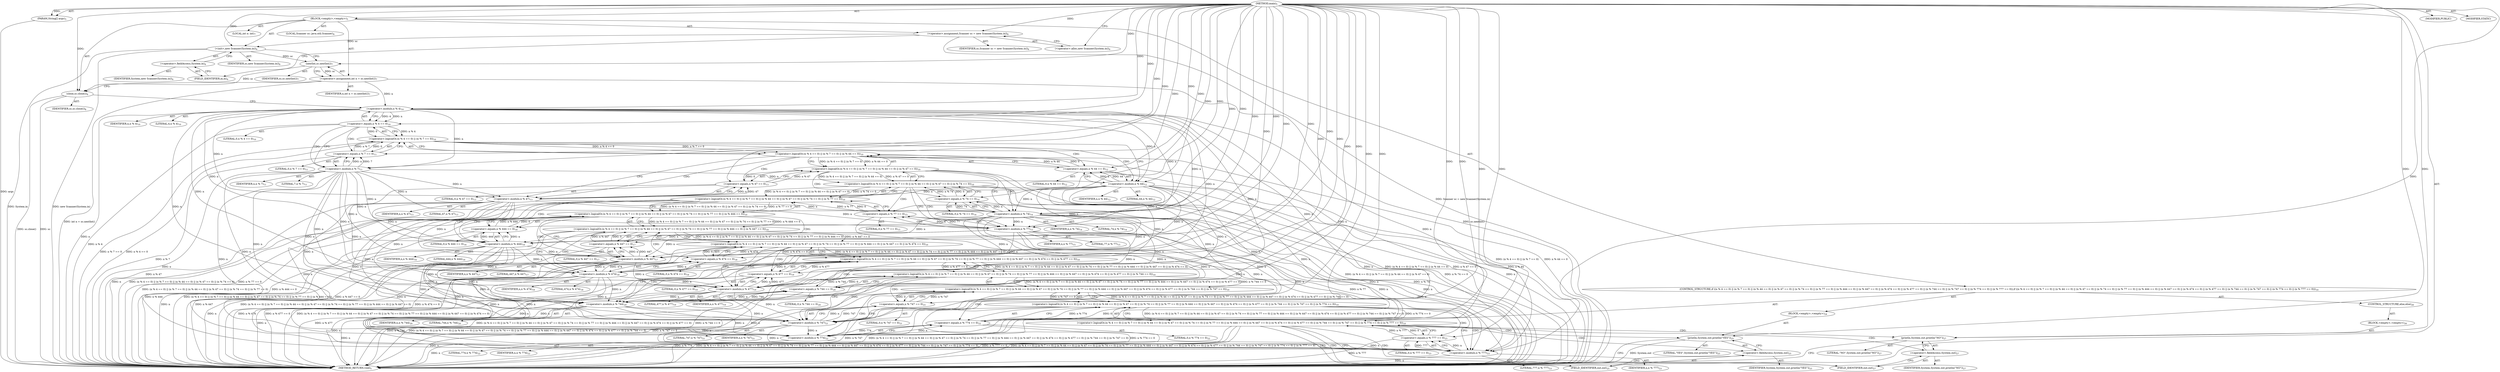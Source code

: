 digraph "main" {  
"19" [label = <(METHOD,main)<SUB>5</SUB>> ]
"20" [label = <(PARAM,String[] args)<SUB>5</SUB>> ]
"21" [label = <(BLOCK,&lt;empty&gt;,&lt;empty&gt;)<SUB>5</SUB>> ]
"4" [label = <(LOCAL,Scanner sc: java.util.Scanner)<SUB>6</SUB>> ]
"22" [label = <(&lt;operator&gt;.assignment,Scanner sc = new Scanner(System.in))<SUB>6</SUB>> ]
"23" [label = <(IDENTIFIER,sc,Scanner sc = new Scanner(System.in))<SUB>6</SUB>> ]
"24" [label = <(&lt;operator&gt;.alloc,new Scanner(System.in))<SUB>6</SUB>> ]
"25" [label = <(&lt;init&gt;,new Scanner(System.in))<SUB>6</SUB>> ]
"3" [label = <(IDENTIFIER,sc,new Scanner(System.in))<SUB>6</SUB>> ]
"26" [label = <(&lt;operator&gt;.fieldAccess,System.in)<SUB>6</SUB>> ]
"27" [label = <(IDENTIFIER,System,new Scanner(System.in))<SUB>6</SUB>> ]
"28" [label = <(FIELD_IDENTIFIER,in,in)<SUB>6</SUB>> ]
"29" [label = <(LOCAL,int n: int)<SUB>7</SUB>> ]
"30" [label = <(&lt;operator&gt;.assignment,int n = sc.nextInt())<SUB>7</SUB>> ]
"31" [label = <(IDENTIFIER,n,int n = sc.nextInt())<SUB>7</SUB>> ]
"32" [label = <(nextInt,sc.nextInt())<SUB>7</SUB>> ]
"33" [label = <(IDENTIFIER,sc,sc.nextInt())<SUB>7</SUB>> ]
"34" [label = <(close,sc.close())<SUB>8</SUB>> ]
"35" [label = <(IDENTIFIER,sc,sc.close())<SUB>8</SUB>> ]
"36" [label = <(CONTROL_STRUCTURE,if ((n % 4 == 0) || (n % 7 == 0) || (n % 44 == 0) || (n % 47 == 0) || (n % 74 == 0) || (n % 77 == 0) || (n % 444 == 0) || (n % 447 == 0) || (n % 474 == 0) || (n % 477 == 0) || (n % 744 == 0) || (n % 747 == 0) || (n % 774 == 0) || (n % 777 == 0)),if ((n % 4 == 0) || (n % 7 == 0) || (n % 44 == 0) || (n % 47 == 0) || (n % 74 == 0) || (n % 77 == 0) || (n % 444 == 0) || (n % 447 == 0) || (n % 474 == 0) || (n % 477 == 0) || (n % 744 == 0) || (n % 747 == 0) || (n % 774 == 0) || (n % 777 == 0)))<SUB>10</SUB>> ]
"37" [label = <(&lt;operator&gt;.logicalOr,(n % 4 == 0) || (n % 7 == 0) || (n % 44 == 0) || (n % 47 == 0) || (n % 74 == 0) || (n % 77 == 0) || (n % 444 == 0) || (n % 447 == 0) || (n % 474 == 0) || (n % 477 == 0) || (n % 744 == 0) || (n % 747 == 0) || (n % 774 == 0) || (n % 777 == 0))<SUB>10</SUB>> ]
"38" [label = <(&lt;operator&gt;.logicalOr,(n % 4 == 0) || (n % 7 == 0) || (n % 44 == 0) || (n % 47 == 0) || (n % 74 == 0) || (n % 77 == 0) || (n % 444 == 0) || (n % 447 == 0) || (n % 474 == 0) || (n % 477 == 0) || (n % 744 == 0) || (n % 747 == 0) || (n % 774 == 0))<SUB>10</SUB>> ]
"39" [label = <(&lt;operator&gt;.logicalOr,(n % 4 == 0) || (n % 7 == 0) || (n % 44 == 0) || (n % 47 == 0) || (n % 74 == 0) || (n % 77 == 0) || (n % 444 == 0) || (n % 447 == 0) || (n % 474 == 0) || (n % 477 == 0) || (n % 744 == 0) || (n % 747 == 0))<SUB>10</SUB>> ]
"40" [label = <(&lt;operator&gt;.logicalOr,(n % 4 == 0) || (n % 7 == 0) || (n % 44 == 0) || (n % 47 == 0) || (n % 74 == 0) || (n % 77 == 0) || (n % 444 == 0) || (n % 447 == 0) || (n % 474 == 0) || (n % 477 == 0) || (n % 744 == 0))<SUB>10</SUB>> ]
"41" [label = <(&lt;operator&gt;.logicalOr,(n % 4 == 0) || (n % 7 == 0) || (n % 44 == 0) || (n % 47 == 0) || (n % 74 == 0) || (n % 77 == 0) || (n % 444 == 0) || (n % 447 == 0) || (n % 474 == 0) || (n % 477 == 0))<SUB>10</SUB>> ]
"42" [label = <(&lt;operator&gt;.logicalOr,(n % 4 == 0) || (n % 7 == 0) || (n % 44 == 0) || (n % 47 == 0) || (n % 74 == 0) || (n % 77 == 0) || (n % 444 == 0) || (n % 447 == 0) || (n % 474 == 0))<SUB>10</SUB>> ]
"43" [label = <(&lt;operator&gt;.logicalOr,(n % 4 == 0) || (n % 7 == 0) || (n % 44 == 0) || (n % 47 == 0) || (n % 74 == 0) || (n % 77 == 0) || (n % 444 == 0) || (n % 447 == 0))<SUB>10</SUB>> ]
"44" [label = <(&lt;operator&gt;.logicalOr,(n % 4 == 0) || (n % 7 == 0) || (n % 44 == 0) || (n % 47 == 0) || (n % 74 == 0) || (n % 77 == 0) || (n % 444 == 0))<SUB>10</SUB>> ]
"45" [label = <(&lt;operator&gt;.logicalOr,(n % 4 == 0) || (n % 7 == 0) || (n % 44 == 0) || (n % 47 == 0) || (n % 74 == 0) || (n % 77 == 0))<SUB>10</SUB>> ]
"46" [label = <(&lt;operator&gt;.logicalOr,(n % 4 == 0) || (n % 7 == 0) || (n % 44 == 0) || (n % 47 == 0) || (n % 74 == 0))<SUB>10</SUB>> ]
"47" [label = <(&lt;operator&gt;.logicalOr,(n % 4 == 0) || (n % 7 == 0) || (n % 44 == 0) || (n % 47 == 0))<SUB>10</SUB>> ]
"48" [label = <(&lt;operator&gt;.logicalOr,(n % 4 == 0) || (n % 7 == 0) || (n % 44 == 0))<SUB>10</SUB>> ]
"49" [label = <(&lt;operator&gt;.logicalOr,(n % 4 == 0) || (n % 7 == 0))<SUB>10</SUB>> ]
"50" [label = <(&lt;operator&gt;.equals,n % 4 == 0)<SUB>10</SUB>> ]
"51" [label = <(&lt;operator&gt;.modulo,n % 4)<SUB>10</SUB>> ]
"52" [label = <(IDENTIFIER,n,n % 4)<SUB>10</SUB>> ]
"53" [label = <(LITERAL,4,n % 4)<SUB>10</SUB>> ]
"54" [label = <(LITERAL,0,n % 4 == 0)<SUB>10</SUB>> ]
"55" [label = <(&lt;operator&gt;.equals,n % 7 == 0)<SUB>11</SUB>> ]
"56" [label = <(&lt;operator&gt;.modulo,n % 7)<SUB>11</SUB>> ]
"57" [label = <(IDENTIFIER,n,n % 7)<SUB>11</SUB>> ]
"58" [label = <(LITERAL,7,n % 7)<SUB>11</SUB>> ]
"59" [label = <(LITERAL,0,n % 7 == 0)<SUB>11</SUB>> ]
"60" [label = <(&lt;operator&gt;.equals,n % 44 == 0)<SUB>12</SUB>> ]
"61" [label = <(&lt;operator&gt;.modulo,n % 44)<SUB>12</SUB>> ]
"62" [label = <(IDENTIFIER,n,n % 44)<SUB>12</SUB>> ]
"63" [label = <(LITERAL,44,n % 44)<SUB>12</SUB>> ]
"64" [label = <(LITERAL,0,n % 44 == 0)<SUB>12</SUB>> ]
"65" [label = <(&lt;operator&gt;.equals,n % 47 == 0)<SUB>13</SUB>> ]
"66" [label = <(&lt;operator&gt;.modulo,n % 47)<SUB>13</SUB>> ]
"67" [label = <(IDENTIFIER,n,n % 47)<SUB>13</SUB>> ]
"68" [label = <(LITERAL,47,n % 47)<SUB>13</SUB>> ]
"69" [label = <(LITERAL,0,n % 47 == 0)<SUB>13</SUB>> ]
"70" [label = <(&lt;operator&gt;.equals,n % 74 == 0)<SUB>14</SUB>> ]
"71" [label = <(&lt;operator&gt;.modulo,n % 74)<SUB>14</SUB>> ]
"72" [label = <(IDENTIFIER,n,n % 74)<SUB>14</SUB>> ]
"73" [label = <(LITERAL,74,n % 74)<SUB>14</SUB>> ]
"74" [label = <(LITERAL,0,n % 74 == 0)<SUB>14</SUB>> ]
"75" [label = <(&lt;operator&gt;.equals,n % 77 == 0)<SUB>15</SUB>> ]
"76" [label = <(&lt;operator&gt;.modulo,n % 77)<SUB>15</SUB>> ]
"77" [label = <(IDENTIFIER,n,n % 77)<SUB>15</SUB>> ]
"78" [label = <(LITERAL,77,n % 77)<SUB>15</SUB>> ]
"79" [label = <(LITERAL,0,n % 77 == 0)<SUB>15</SUB>> ]
"80" [label = <(&lt;operator&gt;.equals,n % 444 == 0)<SUB>16</SUB>> ]
"81" [label = <(&lt;operator&gt;.modulo,n % 444)<SUB>16</SUB>> ]
"82" [label = <(IDENTIFIER,n,n % 444)<SUB>16</SUB>> ]
"83" [label = <(LITERAL,444,n % 444)<SUB>16</SUB>> ]
"84" [label = <(LITERAL,0,n % 444 == 0)<SUB>16</SUB>> ]
"85" [label = <(&lt;operator&gt;.equals,n % 447 == 0)<SUB>17</SUB>> ]
"86" [label = <(&lt;operator&gt;.modulo,n % 447)<SUB>17</SUB>> ]
"87" [label = <(IDENTIFIER,n,n % 447)<SUB>17</SUB>> ]
"88" [label = <(LITERAL,447,n % 447)<SUB>17</SUB>> ]
"89" [label = <(LITERAL,0,n % 447 == 0)<SUB>17</SUB>> ]
"90" [label = <(&lt;operator&gt;.equals,n % 474 == 0)<SUB>18</SUB>> ]
"91" [label = <(&lt;operator&gt;.modulo,n % 474)<SUB>18</SUB>> ]
"92" [label = <(IDENTIFIER,n,n % 474)<SUB>18</SUB>> ]
"93" [label = <(LITERAL,474,n % 474)<SUB>18</SUB>> ]
"94" [label = <(LITERAL,0,n % 474 == 0)<SUB>18</SUB>> ]
"95" [label = <(&lt;operator&gt;.equals,n % 477 == 0)<SUB>19</SUB>> ]
"96" [label = <(&lt;operator&gt;.modulo,n % 477)<SUB>19</SUB>> ]
"97" [label = <(IDENTIFIER,n,n % 477)<SUB>19</SUB>> ]
"98" [label = <(LITERAL,477,n % 477)<SUB>19</SUB>> ]
"99" [label = <(LITERAL,0,n % 477 == 0)<SUB>19</SUB>> ]
"100" [label = <(&lt;operator&gt;.equals,n % 744 == 0)<SUB>20</SUB>> ]
"101" [label = <(&lt;operator&gt;.modulo,n % 744)<SUB>20</SUB>> ]
"102" [label = <(IDENTIFIER,n,n % 744)<SUB>20</SUB>> ]
"103" [label = <(LITERAL,744,n % 744)<SUB>20</SUB>> ]
"104" [label = <(LITERAL,0,n % 744 == 0)<SUB>20</SUB>> ]
"105" [label = <(&lt;operator&gt;.equals,n % 747 == 0)<SUB>21</SUB>> ]
"106" [label = <(&lt;operator&gt;.modulo,n % 747)<SUB>21</SUB>> ]
"107" [label = <(IDENTIFIER,n,n % 747)<SUB>21</SUB>> ]
"108" [label = <(LITERAL,747,n % 747)<SUB>21</SUB>> ]
"109" [label = <(LITERAL,0,n % 747 == 0)<SUB>21</SUB>> ]
"110" [label = <(&lt;operator&gt;.equals,n % 774 == 0)<SUB>22</SUB>> ]
"111" [label = <(&lt;operator&gt;.modulo,n % 774)<SUB>22</SUB>> ]
"112" [label = <(IDENTIFIER,n,n % 774)<SUB>22</SUB>> ]
"113" [label = <(LITERAL,774,n % 774)<SUB>22</SUB>> ]
"114" [label = <(LITERAL,0,n % 774 == 0)<SUB>22</SUB>> ]
"115" [label = <(&lt;operator&gt;.equals,n % 777 == 0)<SUB>23</SUB>> ]
"116" [label = <(&lt;operator&gt;.modulo,n % 777)<SUB>23</SUB>> ]
"117" [label = <(IDENTIFIER,n,n % 777)<SUB>23</SUB>> ]
"118" [label = <(LITERAL,777,n % 777)<SUB>23</SUB>> ]
"119" [label = <(LITERAL,0,n % 777 == 0)<SUB>23</SUB>> ]
"120" [label = <(BLOCK,&lt;empty&gt;,&lt;empty&gt;)<SUB>24</SUB>> ]
"121" [label = <(println,System.out.println(&quot;YES&quot;))<SUB>25</SUB>> ]
"122" [label = <(&lt;operator&gt;.fieldAccess,System.out)<SUB>25</SUB>> ]
"123" [label = <(IDENTIFIER,System,System.out.println(&quot;YES&quot;))<SUB>25</SUB>> ]
"124" [label = <(FIELD_IDENTIFIER,out,out)<SUB>25</SUB>> ]
"125" [label = <(LITERAL,&quot;YES&quot;,System.out.println(&quot;YES&quot;))<SUB>25</SUB>> ]
"126" [label = <(CONTROL_STRUCTURE,else,else)<SUB>26</SUB>> ]
"127" [label = <(BLOCK,&lt;empty&gt;,&lt;empty&gt;)<SUB>26</SUB>> ]
"128" [label = <(println,System.out.println(&quot;NO&quot;))<SUB>27</SUB>> ]
"129" [label = <(&lt;operator&gt;.fieldAccess,System.out)<SUB>27</SUB>> ]
"130" [label = <(IDENTIFIER,System,System.out.println(&quot;NO&quot;))<SUB>27</SUB>> ]
"131" [label = <(FIELD_IDENTIFIER,out,out)<SUB>27</SUB>> ]
"132" [label = <(LITERAL,&quot;NO&quot;,System.out.println(&quot;NO&quot;))<SUB>27</SUB>> ]
"133" [label = <(MODIFIER,PUBLIC)> ]
"134" [label = <(MODIFIER,STATIC)> ]
"135" [label = <(METHOD_RETURN,void)<SUB>5</SUB>> ]
  "19" -> "20"  [ label = "AST: "] 
  "19" -> "21"  [ label = "AST: "] 
  "19" -> "133"  [ label = "AST: "] 
  "19" -> "134"  [ label = "AST: "] 
  "19" -> "135"  [ label = "AST: "] 
  "21" -> "4"  [ label = "AST: "] 
  "21" -> "22"  [ label = "AST: "] 
  "21" -> "25"  [ label = "AST: "] 
  "21" -> "29"  [ label = "AST: "] 
  "21" -> "30"  [ label = "AST: "] 
  "21" -> "34"  [ label = "AST: "] 
  "21" -> "36"  [ label = "AST: "] 
  "22" -> "23"  [ label = "AST: "] 
  "22" -> "24"  [ label = "AST: "] 
  "25" -> "3"  [ label = "AST: "] 
  "25" -> "26"  [ label = "AST: "] 
  "26" -> "27"  [ label = "AST: "] 
  "26" -> "28"  [ label = "AST: "] 
  "30" -> "31"  [ label = "AST: "] 
  "30" -> "32"  [ label = "AST: "] 
  "32" -> "33"  [ label = "AST: "] 
  "34" -> "35"  [ label = "AST: "] 
  "36" -> "37"  [ label = "AST: "] 
  "36" -> "120"  [ label = "AST: "] 
  "36" -> "126"  [ label = "AST: "] 
  "37" -> "38"  [ label = "AST: "] 
  "37" -> "115"  [ label = "AST: "] 
  "38" -> "39"  [ label = "AST: "] 
  "38" -> "110"  [ label = "AST: "] 
  "39" -> "40"  [ label = "AST: "] 
  "39" -> "105"  [ label = "AST: "] 
  "40" -> "41"  [ label = "AST: "] 
  "40" -> "100"  [ label = "AST: "] 
  "41" -> "42"  [ label = "AST: "] 
  "41" -> "95"  [ label = "AST: "] 
  "42" -> "43"  [ label = "AST: "] 
  "42" -> "90"  [ label = "AST: "] 
  "43" -> "44"  [ label = "AST: "] 
  "43" -> "85"  [ label = "AST: "] 
  "44" -> "45"  [ label = "AST: "] 
  "44" -> "80"  [ label = "AST: "] 
  "45" -> "46"  [ label = "AST: "] 
  "45" -> "75"  [ label = "AST: "] 
  "46" -> "47"  [ label = "AST: "] 
  "46" -> "70"  [ label = "AST: "] 
  "47" -> "48"  [ label = "AST: "] 
  "47" -> "65"  [ label = "AST: "] 
  "48" -> "49"  [ label = "AST: "] 
  "48" -> "60"  [ label = "AST: "] 
  "49" -> "50"  [ label = "AST: "] 
  "49" -> "55"  [ label = "AST: "] 
  "50" -> "51"  [ label = "AST: "] 
  "50" -> "54"  [ label = "AST: "] 
  "51" -> "52"  [ label = "AST: "] 
  "51" -> "53"  [ label = "AST: "] 
  "55" -> "56"  [ label = "AST: "] 
  "55" -> "59"  [ label = "AST: "] 
  "56" -> "57"  [ label = "AST: "] 
  "56" -> "58"  [ label = "AST: "] 
  "60" -> "61"  [ label = "AST: "] 
  "60" -> "64"  [ label = "AST: "] 
  "61" -> "62"  [ label = "AST: "] 
  "61" -> "63"  [ label = "AST: "] 
  "65" -> "66"  [ label = "AST: "] 
  "65" -> "69"  [ label = "AST: "] 
  "66" -> "67"  [ label = "AST: "] 
  "66" -> "68"  [ label = "AST: "] 
  "70" -> "71"  [ label = "AST: "] 
  "70" -> "74"  [ label = "AST: "] 
  "71" -> "72"  [ label = "AST: "] 
  "71" -> "73"  [ label = "AST: "] 
  "75" -> "76"  [ label = "AST: "] 
  "75" -> "79"  [ label = "AST: "] 
  "76" -> "77"  [ label = "AST: "] 
  "76" -> "78"  [ label = "AST: "] 
  "80" -> "81"  [ label = "AST: "] 
  "80" -> "84"  [ label = "AST: "] 
  "81" -> "82"  [ label = "AST: "] 
  "81" -> "83"  [ label = "AST: "] 
  "85" -> "86"  [ label = "AST: "] 
  "85" -> "89"  [ label = "AST: "] 
  "86" -> "87"  [ label = "AST: "] 
  "86" -> "88"  [ label = "AST: "] 
  "90" -> "91"  [ label = "AST: "] 
  "90" -> "94"  [ label = "AST: "] 
  "91" -> "92"  [ label = "AST: "] 
  "91" -> "93"  [ label = "AST: "] 
  "95" -> "96"  [ label = "AST: "] 
  "95" -> "99"  [ label = "AST: "] 
  "96" -> "97"  [ label = "AST: "] 
  "96" -> "98"  [ label = "AST: "] 
  "100" -> "101"  [ label = "AST: "] 
  "100" -> "104"  [ label = "AST: "] 
  "101" -> "102"  [ label = "AST: "] 
  "101" -> "103"  [ label = "AST: "] 
  "105" -> "106"  [ label = "AST: "] 
  "105" -> "109"  [ label = "AST: "] 
  "106" -> "107"  [ label = "AST: "] 
  "106" -> "108"  [ label = "AST: "] 
  "110" -> "111"  [ label = "AST: "] 
  "110" -> "114"  [ label = "AST: "] 
  "111" -> "112"  [ label = "AST: "] 
  "111" -> "113"  [ label = "AST: "] 
  "115" -> "116"  [ label = "AST: "] 
  "115" -> "119"  [ label = "AST: "] 
  "116" -> "117"  [ label = "AST: "] 
  "116" -> "118"  [ label = "AST: "] 
  "120" -> "121"  [ label = "AST: "] 
  "121" -> "122"  [ label = "AST: "] 
  "121" -> "125"  [ label = "AST: "] 
  "122" -> "123"  [ label = "AST: "] 
  "122" -> "124"  [ label = "AST: "] 
  "126" -> "127"  [ label = "AST: "] 
  "127" -> "128"  [ label = "AST: "] 
  "128" -> "129"  [ label = "AST: "] 
  "128" -> "132"  [ label = "AST: "] 
  "129" -> "130"  [ label = "AST: "] 
  "129" -> "131"  [ label = "AST: "] 
  "22" -> "28"  [ label = "CFG: "] 
  "25" -> "32"  [ label = "CFG: "] 
  "30" -> "34"  [ label = "CFG: "] 
  "34" -> "51"  [ label = "CFG: "] 
  "24" -> "22"  [ label = "CFG: "] 
  "26" -> "25"  [ label = "CFG: "] 
  "32" -> "30"  [ label = "CFG: "] 
  "37" -> "124"  [ label = "CFG: "] 
  "37" -> "131"  [ label = "CFG: "] 
  "28" -> "26"  [ label = "CFG: "] 
  "38" -> "37"  [ label = "CFG: "] 
  "38" -> "116"  [ label = "CFG: "] 
  "115" -> "37"  [ label = "CFG: "] 
  "121" -> "135"  [ label = "CFG: "] 
  "39" -> "38"  [ label = "CFG: "] 
  "39" -> "111"  [ label = "CFG: "] 
  "110" -> "38"  [ label = "CFG: "] 
  "116" -> "115"  [ label = "CFG: "] 
  "122" -> "121"  [ label = "CFG: "] 
  "128" -> "135"  [ label = "CFG: "] 
  "40" -> "39"  [ label = "CFG: "] 
  "40" -> "106"  [ label = "CFG: "] 
  "105" -> "39"  [ label = "CFG: "] 
  "111" -> "110"  [ label = "CFG: "] 
  "124" -> "122"  [ label = "CFG: "] 
  "129" -> "128"  [ label = "CFG: "] 
  "41" -> "40"  [ label = "CFG: "] 
  "41" -> "101"  [ label = "CFG: "] 
  "100" -> "40"  [ label = "CFG: "] 
  "106" -> "105"  [ label = "CFG: "] 
  "131" -> "129"  [ label = "CFG: "] 
  "42" -> "41"  [ label = "CFG: "] 
  "42" -> "96"  [ label = "CFG: "] 
  "95" -> "41"  [ label = "CFG: "] 
  "101" -> "100"  [ label = "CFG: "] 
  "43" -> "42"  [ label = "CFG: "] 
  "43" -> "91"  [ label = "CFG: "] 
  "90" -> "42"  [ label = "CFG: "] 
  "96" -> "95"  [ label = "CFG: "] 
  "44" -> "43"  [ label = "CFG: "] 
  "44" -> "86"  [ label = "CFG: "] 
  "85" -> "43"  [ label = "CFG: "] 
  "91" -> "90"  [ label = "CFG: "] 
  "45" -> "44"  [ label = "CFG: "] 
  "45" -> "81"  [ label = "CFG: "] 
  "80" -> "44"  [ label = "CFG: "] 
  "86" -> "85"  [ label = "CFG: "] 
  "46" -> "45"  [ label = "CFG: "] 
  "46" -> "76"  [ label = "CFG: "] 
  "75" -> "45"  [ label = "CFG: "] 
  "81" -> "80"  [ label = "CFG: "] 
  "47" -> "46"  [ label = "CFG: "] 
  "47" -> "71"  [ label = "CFG: "] 
  "70" -> "46"  [ label = "CFG: "] 
  "76" -> "75"  [ label = "CFG: "] 
  "48" -> "47"  [ label = "CFG: "] 
  "48" -> "66"  [ label = "CFG: "] 
  "65" -> "47"  [ label = "CFG: "] 
  "71" -> "70"  [ label = "CFG: "] 
  "49" -> "48"  [ label = "CFG: "] 
  "49" -> "61"  [ label = "CFG: "] 
  "60" -> "48"  [ label = "CFG: "] 
  "66" -> "65"  [ label = "CFG: "] 
  "50" -> "49"  [ label = "CFG: "] 
  "50" -> "56"  [ label = "CFG: "] 
  "55" -> "49"  [ label = "CFG: "] 
  "61" -> "60"  [ label = "CFG: "] 
  "51" -> "50"  [ label = "CFG: "] 
  "56" -> "55"  [ label = "CFG: "] 
  "19" -> "24"  [ label = "CFG: "] 
  "20" -> "135"  [ label = "DDG: args"] 
  "22" -> "135"  [ label = "DDG: Scanner sc = new Scanner(System.in)"] 
  "25" -> "135"  [ label = "DDG: System.in"] 
  "25" -> "135"  [ label = "DDG: new Scanner(System.in)"] 
  "30" -> "135"  [ label = "DDG: sc.nextInt()"] 
  "30" -> "135"  [ label = "DDG: int n = sc.nextInt()"] 
  "34" -> "135"  [ label = "DDG: sc"] 
  "34" -> "135"  [ label = "DDG: sc.close()"] 
  "51" -> "135"  [ label = "DDG: n"] 
  "50" -> "135"  [ label = "DDG: n % 4"] 
  "49" -> "135"  [ label = "DDG: n % 4 == 0"] 
  "56" -> "135"  [ label = "DDG: n"] 
  "55" -> "135"  [ label = "DDG: n % 7"] 
  "49" -> "135"  [ label = "DDG: n % 7 == 0"] 
  "48" -> "135"  [ label = "DDG: (n % 4 == 0) || (n % 7 == 0)"] 
  "61" -> "135"  [ label = "DDG: n"] 
  "60" -> "135"  [ label = "DDG: n % 44"] 
  "48" -> "135"  [ label = "DDG: n % 44 == 0"] 
  "47" -> "135"  [ label = "DDG: (n % 4 == 0) || (n % 7 == 0) || (n % 44 == 0)"] 
  "66" -> "135"  [ label = "DDG: n"] 
  "65" -> "135"  [ label = "DDG: n % 47"] 
  "47" -> "135"  [ label = "DDG: n % 47 == 0"] 
  "46" -> "135"  [ label = "DDG: (n % 4 == 0) || (n % 7 == 0) || (n % 44 == 0) || (n % 47 == 0)"] 
  "71" -> "135"  [ label = "DDG: n"] 
  "70" -> "135"  [ label = "DDG: n % 74"] 
  "46" -> "135"  [ label = "DDG: n % 74 == 0"] 
  "45" -> "135"  [ label = "DDG: (n % 4 == 0) || (n % 7 == 0) || (n % 44 == 0) || (n % 47 == 0) || (n % 74 == 0)"] 
  "76" -> "135"  [ label = "DDG: n"] 
  "75" -> "135"  [ label = "DDG: n % 77"] 
  "45" -> "135"  [ label = "DDG: n % 77 == 0"] 
  "44" -> "135"  [ label = "DDG: (n % 4 == 0) || (n % 7 == 0) || (n % 44 == 0) || (n % 47 == 0) || (n % 74 == 0) || (n % 77 == 0)"] 
  "81" -> "135"  [ label = "DDG: n"] 
  "80" -> "135"  [ label = "DDG: n % 444"] 
  "44" -> "135"  [ label = "DDG: n % 444 == 0"] 
  "43" -> "135"  [ label = "DDG: (n % 4 == 0) || (n % 7 == 0) || (n % 44 == 0) || (n % 47 == 0) || (n % 74 == 0) || (n % 77 == 0) || (n % 444 == 0)"] 
  "86" -> "135"  [ label = "DDG: n"] 
  "85" -> "135"  [ label = "DDG: n % 447"] 
  "43" -> "135"  [ label = "DDG: n % 447 == 0"] 
  "42" -> "135"  [ label = "DDG: (n % 4 == 0) || (n % 7 == 0) || (n % 44 == 0) || (n % 47 == 0) || (n % 74 == 0) || (n % 77 == 0) || (n % 444 == 0) || (n % 447 == 0)"] 
  "91" -> "135"  [ label = "DDG: n"] 
  "90" -> "135"  [ label = "DDG: n % 474"] 
  "42" -> "135"  [ label = "DDG: n % 474 == 0"] 
  "41" -> "135"  [ label = "DDG: (n % 4 == 0) || (n % 7 == 0) || (n % 44 == 0) || (n % 47 == 0) || (n % 74 == 0) || (n % 77 == 0) || (n % 444 == 0) || (n % 447 == 0) || (n % 474 == 0)"] 
  "96" -> "135"  [ label = "DDG: n"] 
  "95" -> "135"  [ label = "DDG: n % 477"] 
  "41" -> "135"  [ label = "DDG: n % 477 == 0"] 
  "40" -> "135"  [ label = "DDG: (n % 4 == 0) || (n % 7 == 0) || (n % 44 == 0) || (n % 47 == 0) || (n % 74 == 0) || (n % 77 == 0) || (n % 444 == 0) || (n % 447 == 0) || (n % 474 == 0) || (n % 477 == 0)"] 
  "101" -> "135"  [ label = "DDG: n"] 
  "100" -> "135"  [ label = "DDG: n % 744"] 
  "40" -> "135"  [ label = "DDG: n % 744 == 0"] 
  "39" -> "135"  [ label = "DDG: (n % 4 == 0) || (n % 7 == 0) || (n % 44 == 0) || (n % 47 == 0) || (n % 74 == 0) || (n % 77 == 0) || (n % 444 == 0) || (n % 447 == 0) || (n % 474 == 0) || (n % 477 == 0) || (n % 744 == 0)"] 
  "106" -> "135"  [ label = "DDG: n"] 
  "105" -> "135"  [ label = "DDG: n % 747"] 
  "39" -> "135"  [ label = "DDG: n % 747 == 0"] 
  "38" -> "135"  [ label = "DDG: (n % 4 == 0) || (n % 7 == 0) || (n % 44 == 0) || (n % 47 == 0) || (n % 74 == 0) || (n % 77 == 0) || (n % 444 == 0) || (n % 447 == 0) || (n % 474 == 0) || (n % 477 == 0) || (n % 744 == 0) || (n % 747 == 0)"] 
  "111" -> "135"  [ label = "DDG: n"] 
  "110" -> "135"  [ label = "DDG: n % 774"] 
  "38" -> "135"  [ label = "DDG: n % 774 == 0"] 
  "37" -> "135"  [ label = "DDG: (n % 4 == 0) || (n % 7 == 0) || (n % 44 == 0) || (n % 47 == 0) || (n % 74 == 0) || (n % 77 == 0) || (n % 444 == 0) || (n % 447 == 0) || (n % 474 == 0) || (n % 477 == 0) || (n % 744 == 0) || (n % 747 == 0) || (n % 774 == 0)"] 
  "116" -> "135"  [ label = "DDG: n"] 
  "115" -> "135"  [ label = "DDG: n % 777"] 
  "37" -> "135"  [ label = "DDG: n % 777 == 0"] 
  "37" -> "135"  [ label = "DDG: (n % 4 == 0) || (n % 7 == 0) || (n % 44 == 0) || (n % 47 == 0) || (n % 74 == 0) || (n % 77 == 0) || (n % 444 == 0) || (n % 447 == 0) || (n % 474 == 0) || (n % 477 == 0) || (n % 744 == 0) || (n % 747 == 0) || (n % 774 == 0) || (n % 777 == 0)"] 
  "121" -> "135"  [ label = "DDG: System.out"] 
  "19" -> "20"  [ label = "DDG: "] 
  "19" -> "22"  [ label = "DDG: "] 
  "32" -> "30"  [ label = "DDG: sc"] 
  "22" -> "25"  [ label = "DDG: sc"] 
  "19" -> "25"  [ label = "DDG: "] 
  "32" -> "34"  [ label = "DDG: sc"] 
  "19" -> "34"  [ label = "DDG: "] 
  "25" -> "32"  [ label = "DDG: sc"] 
  "19" -> "32"  [ label = "DDG: "] 
  "38" -> "37"  [ label = "DDG: (n % 4 == 0) || (n % 7 == 0) || (n % 44 == 0) || (n % 47 == 0) || (n % 74 == 0) || (n % 77 == 0) || (n % 444 == 0) || (n % 447 == 0) || (n % 474 == 0) || (n % 477 == 0) || (n % 744 == 0) || (n % 747 == 0)"] 
  "38" -> "37"  [ label = "DDG: n % 774 == 0"] 
  "115" -> "37"  [ label = "DDG: n % 777"] 
  "115" -> "37"  [ label = "DDG: 0"] 
  "39" -> "38"  [ label = "DDG: (n % 4 == 0) || (n % 7 == 0) || (n % 44 == 0) || (n % 47 == 0) || (n % 74 == 0) || (n % 77 == 0) || (n % 444 == 0) || (n % 447 == 0) || (n % 474 == 0) || (n % 477 == 0) || (n % 744 == 0)"] 
  "39" -> "38"  [ label = "DDG: n % 747 == 0"] 
  "110" -> "38"  [ label = "DDG: n % 774"] 
  "110" -> "38"  [ label = "DDG: 0"] 
  "116" -> "115"  [ label = "DDG: n"] 
  "116" -> "115"  [ label = "DDG: 777"] 
  "19" -> "115"  [ label = "DDG: "] 
  "19" -> "121"  [ label = "DDG: "] 
  "40" -> "39"  [ label = "DDG: (n % 4 == 0) || (n % 7 == 0) || (n % 44 == 0) || (n % 47 == 0) || (n % 74 == 0) || (n % 77 == 0) || (n % 444 == 0) || (n % 447 == 0) || (n % 474 == 0) || (n % 477 == 0)"] 
  "40" -> "39"  [ label = "DDG: n % 744 == 0"] 
  "105" -> "39"  [ label = "DDG: n % 747"] 
  "105" -> "39"  [ label = "DDG: 0"] 
  "111" -> "110"  [ label = "DDG: n"] 
  "111" -> "110"  [ label = "DDG: 774"] 
  "19" -> "110"  [ label = "DDG: "] 
  "51" -> "116"  [ label = "DDG: n"] 
  "56" -> "116"  [ label = "DDG: n"] 
  "61" -> "116"  [ label = "DDG: n"] 
  "66" -> "116"  [ label = "DDG: n"] 
  "71" -> "116"  [ label = "DDG: n"] 
  "76" -> "116"  [ label = "DDG: n"] 
  "81" -> "116"  [ label = "DDG: n"] 
  "86" -> "116"  [ label = "DDG: n"] 
  "91" -> "116"  [ label = "DDG: n"] 
  "96" -> "116"  [ label = "DDG: n"] 
  "101" -> "116"  [ label = "DDG: n"] 
  "106" -> "116"  [ label = "DDG: n"] 
  "111" -> "116"  [ label = "DDG: n"] 
  "19" -> "116"  [ label = "DDG: "] 
  "19" -> "128"  [ label = "DDG: "] 
  "41" -> "40"  [ label = "DDG: (n % 4 == 0) || (n % 7 == 0) || (n % 44 == 0) || (n % 47 == 0) || (n % 74 == 0) || (n % 77 == 0) || (n % 444 == 0) || (n % 447 == 0) || (n % 474 == 0)"] 
  "41" -> "40"  [ label = "DDG: n % 477 == 0"] 
  "100" -> "40"  [ label = "DDG: n % 744"] 
  "100" -> "40"  [ label = "DDG: 0"] 
  "106" -> "105"  [ label = "DDG: n"] 
  "106" -> "105"  [ label = "DDG: 747"] 
  "19" -> "105"  [ label = "DDG: "] 
  "51" -> "111"  [ label = "DDG: n"] 
  "56" -> "111"  [ label = "DDG: n"] 
  "61" -> "111"  [ label = "DDG: n"] 
  "66" -> "111"  [ label = "DDG: n"] 
  "71" -> "111"  [ label = "DDG: n"] 
  "76" -> "111"  [ label = "DDG: n"] 
  "81" -> "111"  [ label = "DDG: n"] 
  "86" -> "111"  [ label = "DDG: n"] 
  "91" -> "111"  [ label = "DDG: n"] 
  "96" -> "111"  [ label = "DDG: n"] 
  "101" -> "111"  [ label = "DDG: n"] 
  "106" -> "111"  [ label = "DDG: n"] 
  "19" -> "111"  [ label = "DDG: "] 
  "42" -> "41"  [ label = "DDG: (n % 4 == 0) || (n % 7 == 0) || (n % 44 == 0) || (n % 47 == 0) || (n % 74 == 0) || (n % 77 == 0) || (n % 444 == 0) || (n % 447 == 0)"] 
  "42" -> "41"  [ label = "DDG: n % 474 == 0"] 
  "95" -> "41"  [ label = "DDG: n % 477"] 
  "95" -> "41"  [ label = "DDG: 0"] 
  "101" -> "100"  [ label = "DDG: n"] 
  "101" -> "100"  [ label = "DDG: 744"] 
  "19" -> "100"  [ label = "DDG: "] 
  "51" -> "106"  [ label = "DDG: n"] 
  "56" -> "106"  [ label = "DDG: n"] 
  "61" -> "106"  [ label = "DDG: n"] 
  "66" -> "106"  [ label = "DDG: n"] 
  "71" -> "106"  [ label = "DDG: n"] 
  "76" -> "106"  [ label = "DDG: n"] 
  "81" -> "106"  [ label = "DDG: n"] 
  "86" -> "106"  [ label = "DDG: n"] 
  "91" -> "106"  [ label = "DDG: n"] 
  "96" -> "106"  [ label = "DDG: n"] 
  "101" -> "106"  [ label = "DDG: n"] 
  "19" -> "106"  [ label = "DDG: "] 
  "43" -> "42"  [ label = "DDG: (n % 4 == 0) || (n % 7 == 0) || (n % 44 == 0) || (n % 47 == 0) || (n % 74 == 0) || (n % 77 == 0) || (n % 444 == 0)"] 
  "43" -> "42"  [ label = "DDG: n % 447 == 0"] 
  "90" -> "42"  [ label = "DDG: n % 474"] 
  "90" -> "42"  [ label = "DDG: 0"] 
  "96" -> "95"  [ label = "DDG: n"] 
  "96" -> "95"  [ label = "DDG: 477"] 
  "19" -> "95"  [ label = "DDG: "] 
  "51" -> "101"  [ label = "DDG: n"] 
  "56" -> "101"  [ label = "DDG: n"] 
  "61" -> "101"  [ label = "DDG: n"] 
  "66" -> "101"  [ label = "DDG: n"] 
  "71" -> "101"  [ label = "DDG: n"] 
  "76" -> "101"  [ label = "DDG: n"] 
  "81" -> "101"  [ label = "DDG: n"] 
  "86" -> "101"  [ label = "DDG: n"] 
  "91" -> "101"  [ label = "DDG: n"] 
  "96" -> "101"  [ label = "DDG: n"] 
  "19" -> "101"  [ label = "DDG: "] 
  "44" -> "43"  [ label = "DDG: (n % 4 == 0) || (n % 7 == 0) || (n % 44 == 0) || (n % 47 == 0) || (n % 74 == 0) || (n % 77 == 0)"] 
  "44" -> "43"  [ label = "DDG: n % 444 == 0"] 
  "85" -> "43"  [ label = "DDG: n % 447"] 
  "85" -> "43"  [ label = "DDG: 0"] 
  "91" -> "90"  [ label = "DDG: n"] 
  "91" -> "90"  [ label = "DDG: 474"] 
  "19" -> "90"  [ label = "DDG: "] 
  "51" -> "96"  [ label = "DDG: n"] 
  "56" -> "96"  [ label = "DDG: n"] 
  "61" -> "96"  [ label = "DDG: n"] 
  "66" -> "96"  [ label = "DDG: n"] 
  "71" -> "96"  [ label = "DDG: n"] 
  "76" -> "96"  [ label = "DDG: n"] 
  "81" -> "96"  [ label = "DDG: n"] 
  "86" -> "96"  [ label = "DDG: n"] 
  "91" -> "96"  [ label = "DDG: n"] 
  "19" -> "96"  [ label = "DDG: "] 
  "45" -> "44"  [ label = "DDG: (n % 4 == 0) || (n % 7 == 0) || (n % 44 == 0) || (n % 47 == 0) || (n % 74 == 0)"] 
  "45" -> "44"  [ label = "DDG: n % 77 == 0"] 
  "80" -> "44"  [ label = "DDG: n % 444"] 
  "80" -> "44"  [ label = "DDG: 0"] 
  "86" -> "85"  [ label = "DDG: n"] 
  "86" -> "85"  [ label = "DDG: 447"] 
  "19" -> "85"  [ label = "DDG: "] 
  "51" -> "91"  [ label = "DDG: n"] 
  "56" -> "91"  [ label = "DDG: n"] 
  "61" -> "91"  [ label = "DDG: n"] 
  "66" -> "91"  [ label = "DDG: n"] 
  "71" -> "91"  [ label = "DDG: n"] 
  "76" -> "91"  [ label = "DDG: n"] 
  "81" -> "91"  [ label = "DDG: n"] 
  "86" -> "91"  [ label = "DDG: n"] 
  "19" -> "91"  [ label = "DDG: "] 
  "46" -> "45"  [ label = "DDG: (n % 4 == 0) || (n % 7 == 0) || (n % 44 == 0) || (n % 47 == 0)"] 
  "46" -> "45"  [ label = "DDG: n % 74 == 0"] 
  "75" -> "45"  [ label = "DDG: n % 77"] 
  "75" -> "45"  [ label = "DDG: 0"] 
  "81" -> "80"  [ label = "DDG: n"] 
  "81" -> "80"  [ label = "DDG: 444"] 
  "19" -> "80"  [ label = "DDG: "] 
  "51" -> "86"  [ label = "DDG: n"] 
  "56" -> "86"  [ label = "DDG: n"] 
  "61" -> "86"  [ label = "DDG: n"] 
  "66" -> "86"  [ label = "DDG: n"] 
  "71" -> "86"  [ label = "DDG: n"] 
  "76" -> "86"  [ label = "DDG: n"] 
  "81" -> "86"  [ label = "DDG: n"] 
  "19" -> "86"  [ label = "DDG: "] 
  "47" -> "46"  [ label = "DDG: (n % 4 == 0) || (n % 7 == 0) || (n % 44 == 0)"] 
  "47" -> "46"  [ label = "DDG: n % 47 == 0"] 
  "70" -> "46"  [ label = "DDG: n % 74"] 
  "70" -> "46"  [ label = "DDG: 0"] 
  "76" -> "75"  [ label = "DDG: n"] 
  "76" -> "75"  [ label = "DDG: 77"] 
  "19" -> "75"  [ label = "DDG: "] 
  "51" -> "81"  [ label = "DDG: n"] 
  "56" -> "81"  [ label = "DDG: n"] 
  "61" -> "81"  [ label = "DDG: n"] 
  "66" -> "81"  [ label = "DDG: n"] 
  "71" -> "81"  [ label = "DDG: n"] 
  "76" -> "81"  [ label = "DDG: n"] 
  "19" -> "81"  [ label = "DDG: "] 
  "48" -> "47"  [ label = "DDG: (n % 4 == 0) || (n % 7 == 0)"] 
  "48" -> "47"  [ label = "DDG: n % 44 == 0"] 
  "65" -> "47"  [ label = "DDG: n % 47"] 
  "65" -> "47"  [ label = "DDG: 0"] 
  "71" -> "70"  [ label = "DDG: n"] 
  "71" -> "70"  [ label = "DDG: 74"] 
  "19" -> "70"  [ label = "DDG: "] 
  "51" -> "76"  [ label = "DDG: n"] 
  "56" -> "76"  [ label = "DDG: n"] 
  "61" -> "76"  [ label = "DDG: n"] 
  "66" -> "76"  [ label = "DDG: n"] 
  "71" -> "76"  [ label = "DDG: n"] 
  "19" -> "76"  [ label = "DDG: "] 
  "49" -> "48"  [ label = "DDG: n % 4 == 0"] 
  "49" -> "48"  [ label = "DDG: n % 7 == 0"] 
  "60" -> "48"  [ label = "DDG: n % 44"] 
  "60" -> "48"  [ label = "DDG: 0"] 
  "66" -> "65"  [ label = "DDG: n"] 
  "66" -> "65"  [ label = "DDG: 47"] 
  "19" -> "65"  [ label = "DDG: "] 
  "51" -> "71"  [ label = "DDG: n"] 
  "56" -> "71"  [ label = "DDG: n"] 
  "61" -> "71"  [ label = "DDG: n"] 
  "66" -> "71"  [ label = "DDG: n"] 
  "19" -> "71"  [ label = "DDG: "] 
  "50" -> "49"  [ label = "DDG: n % 4"] 
  "50" -> "49"  [ label = "DDG: 0"] 
  "55" -> "49"  [ label = "DDG: n % 7"] 
  "55" -> "49"  [ label = "DDG: 0"] 
  "61" -> "60"  [ label = "DDG: n"] 
  "61" -> "60"  [ label = "DDG: 44"] 
  "19" -> "60"  [ label = "DDG: "] 
  "51" -> "66"  [ label = "DDG: n"] 
  "56" -> "66"  [ label = "DDG: n"] 
  "61" -> "66"  [ label = "DDG: n"] 
  "19" -> "66"  [ label = "DDG: "] 
  "51" -> "50"  [ label = "DDG: n"] 
  "51" -> "50"  [ label = "DDG: 4"] 
  "19" -> "50"  [ label = "DDG: "] 
  "56" -> "55"  [ label = "DDG: n"] 
  "56" -> "55"  [ label = "DDG: 7"] 
  "19" -> "55"  [ label = "DDG: "] 
  "51" -> "61"  [ label = "DDG: n"] 
  "56" -> "61"  [ label = "DDG: n"] 
  "19" -> "61"  [ label = "DDG: "] 
  "30" -> "51"  [ label = "DDG: n"] 
  "19" -> "51"  [ label = "DDG: "] 
  "51" -> "56"  [ label = "DDG: n"] 
  "19" -> "56"  [ label = "DDG: "] 
  "37" -> "122"  [ label = "CDG: "] 
  "37" -> "128"  [ label = "CDG: "] 
  "37" -> "131"  [ label = "CDG: "] 
  "37" -> "121"  [ label = "CDG: "] 
  "37" -> "129"  [ label = "CDG: "] 
  "37" -> "124"  [ label = "CDG: "] 
  "38" -> "115"  [ label = "CDG: "] 
  "38" -> "116"  [ label = "CDG: "] 
  "39" -> "110"  [ label = "CDG: "] 
  "39" -> "111"  [ label = "CDG: "] 
  "40" -> "106"  [ label = "CDG: "] 
  "40" -> "105"  [ label = "CDG: "] 
  "41" -> "101"  [ label = "CDG: "] 
  "41" -> "100"  [ label = "CDG: "] 
  "42" -> "96"  [ label = "CDG: "] 
  "42" -> "95"  [ label = "CDG: "] 
  "43" -> "91"  [ label = "CDG: "] 
  "43" -> "90"  [ label = "CDG: "] 
  "44" -> "85"  [ label = "CDG: "] 
  "44" -> "86"  [ label = "CDG: "] 
  "45" -> "81"  [ label = "CDG: "] 
  "45" -> "80"  [ label = "CDG: "] 
  "46" -> "75"  [ label = "CDG: "] 
  "46" -> "76"  [ label = "CDG: "] 
  "47" -> "71"  [ label = "CDG: "] 
  "47" -> "70"  [ label = "CDG: "] 
  "48" -> "66"  [ label = "CDG: "] 
  "48" -> "65"  [ label = "CDG: "] 
  "49" -> "60"  [ label = "CDG: "] 
  "49" -> "61"  [ label = "CDG: "] 
  "50" -> "56"  [ label = "CDG: "] 
  "50" -> "55"  [ label = "CDG: "] 
}
